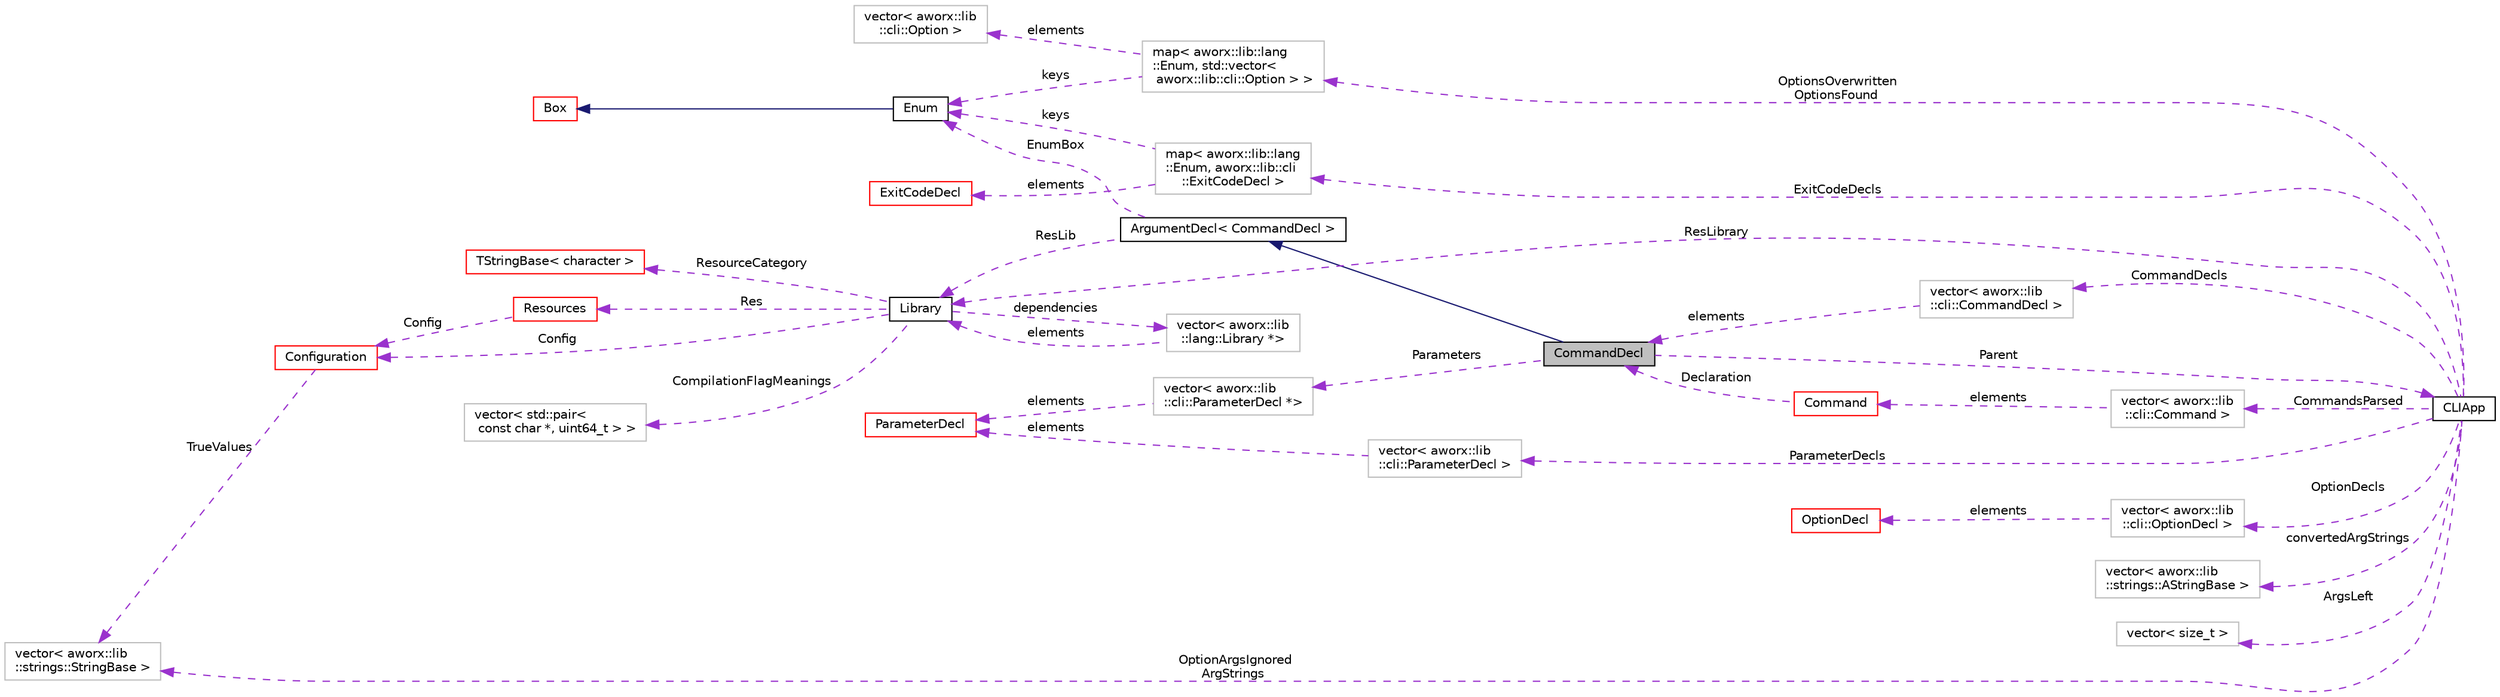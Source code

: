 digraph "CommandDecl"
{
  edge [fontname="Helvetica",fontsize="10",labelfontname="Helvetica",labelfontsize="10"];
  node [fontname="Helvetica",fontsize="10",shape=record];
  rankdir="LR";
  Node2 [label="CommandDecl",height=0.2,width=0.4,color="black", fillcolor="grey75", style="filled", fontcolor="black"];
  Node3 -> Node2 [dir="back",color="midnightblue",fontsize="10",style="solid",fontname="Helvetica"];
  Node3 [label="ArgumentDecl\< CommandDecl \>",height=0.2,width=0.4,color="black", fillcolor="white", style="filled",URL="$structaworx_1_1lib_1_1cli_1_1ArgumentDecl.html"];
  Node4 -> Node3 [dir="back",color="darkorchid3",fontsize="10",style="dashed",label=" ResLib" ,fontname="Helvetica"];
  Node4 [label="Library",height=0.2,width=0.4,color="black", fillcolor="white", style="filled",URL="$classaworx_1_1lib_1_1lang_1_1Library.html"];
  Node5 -> Node4 [dir="back",color="darkorchid3",fontsize="10",style="dashed",label=" ResourceCategory" ,fontname="Helvetica"];
  Node5 [label="TStringBase\< character \>",height=0.2,width=0.4,color="red", fillcolor="white", style="filled",URL="$classaworx_1_1lib_1_1strings_1_1TStringBase.html"];
  Node7 -> Node4 [dir="back",color="darkorchid3",fontsize="10",style="dashed",label=" Res" ,fontname="Helvetica"];
  Node7 [label="Resources",height=0.2,width=0.4,color="red", fillcolor="white", style="filled",URL="$classaworx_1_1lib_1_1lang_1_1Resources.html"];
  Node19 -> Node7 [dir="back",color="darkorchid3",fontsize="10",style="dashed",label=" Config" ,fontname="Helvetica"];
  Node19 [label="Configuration",height=0.2,width=0.4,color="red", fillcolor="white", style="filled",URL="$classaworx_1_1lib_1_1config_1_1Configuration.html"];
  Node32 -> Node19 [dir="back",color="darkorchid3",fontsize="10",style="dashed",label=" TrueValues" ,fontname="Helvetica"];
  Node32 [label="vector\< aworx::lib\l::strings::StringBase \>",height=0.2,width=0.4,color="grey75", fillcolor="white", style="filled"];
  Node37 -> Node4 [dir="back",color="darkorchid3",fontsize="10",style="dashed",label=" dependencies" ,fontname="Helvetica"];
  Node37 [label="vector\< aworx::lib\l::lang::Library *\>",height=0.2,width=0.4,color="grey75", fillcolor="white", style="filled"];
  Node4 -> Node37 [dir="back",color="darkorchid3",fontsize="10",style="dashed",label=" elements" ,fontname="Helvetica"];
  Node19 -> Node4 [dir="back",color="darkorchid3",fontsize="10",style="dashed",label=" Config" ,fontname="Helvetica"];
  Node38 -> Node4 [dir="back",color="darkorchid3",fontsize="10",style="dashed",label=" CompilationFlagMeanings" ,fontname="Helvetica"];
  Node38 [label="vector\< std::pair\<\l const char *, uint64_t \> \>",height=0.2,width=0.4,color="grey75", fillcolor="white", style="filled"];
  Node39 -> Node3 [dir="back",color="darkorchid3",fontsize="10",style="dashed",label=" EnumBox" ,fontname="Helvetica"];
  Node39 [label="Enum",height=0.2,width=0.4,color="black", fillcolor="white", style="filled",URL="$structaworx_1_1lib_1_1lang_1_1Enum.html"];
  Node40 -> Node39 [dir="back",color="midnightblue",fontsize="10",style="solid",fontname="Helvetica"];
  Node40 [label="Box",height=0.2,width=0.4,color="red", fillcolor="white", style="filled",URL="$classaworx_1_1lib_1_1boxing_1_1Box.html"];
  Node43 -> Node2 [dir="back",color="darkorchid3",fontsize="10",style="dashed",label=" Parent" ,fontname="Helvetica"];
  Node43 [label="CLIApp",height=0.2,width=0.4,color="black", fillcolor="white", style="filled",URL="$classaworx_1_1lib_1_1cli_1_1CLIApp.html"];
  Node44 -> Node43 [dir="back",color="darkorchid3",fontsize="10",style="dashed",label=" OptionDecls" ,fontname="Helvetica"];
  Node44 [label="vector\< aworx::lib\l::cli::OptionDecl \>",height=0.2,width=0.4,color="grey75", fillcolor="white", style="filled"];
  Node45 -> Node44 [dir="back",color="darkorchid3",fontsize="10",style="dashed",label=" elements" ,fontname="Helvetica"];
  Node45 [label="OptionDecl",height=0.2,width=0.4,color="red", fillcolor="white", style="filled",URL="$structaworx_1_1lib_1_1cli_1_1OptionDecl.html"];
  Node47 -> Node43 [dir="back",color="darkorchid3",fontsize="10",style="dashed",label=" OptionsOverwritten\nOptionsFound" ,fontname="Helvetica"];
  Node47 [label="map\< aworx::lib::lang\l::Enum, std::vector\<\l aworx::lib::cli::Option \> \>",height=0.2,width=0.4,color="grey75", fillcolor="white", style="filled"];
  Node48 -> Node47 [dir="back",color="darkorchid3",fontsize="10",style="dashed",label=" elements" ,fontname="Helvetica"];
  Node48 [label="vector\< aworx::lib\l::cli::Option \>",height=0.2,width=0.4,color="grey75", fillcolor="white", style="filled"];
  Node39 -> Node47 [dir="back",color="darkorchid3",fontsize="10",style="dashed",label=" keys" ,fontname="Helvetica"];
  Node12 -> Node43 [dir="back",color="darkorchid3",fontsize="10",style="dashed",label=" convertedArgStrings" ,fontname="Helvetica"];
  Node12 [label="vector\< aworx::lib\l::strings::AStringBase \>",height=0.2,width=0.4,color="grey75", fillcolor="white", style="filled"];
  Node32 -> Node43 [dir="back",color="darkorchid3",fontsize="10",style="dashed",label=" OptionArgsIgnored\nArgStrings" ,fontname="Helvetica"];
  Node4 -> Node43 [dir="back",color="darkorchid3",fontsize="10",style="dashed",label=" ResLibrary" ,fontname="Helvetica"];
  Node51 -> Node43 [dir="back",color="darkorchid3",fontsize="10",style="dashed",label=" ArgsLeft" ,fontname="Helvetica"];
  Node51 [label="vector\< size_t \>",height=0.2,width=0.4,color="grey75", fillcolor="white", style="filled"];
  Node52 -> Node43 [dir="back",color="darkorchid3",fontsize="10",style="dashed",label=" CommandsParsed" ,fontname="Helvetica"];
  Node52 [label="vector\< aworx::lib\l::cli::Command \>",height=0.2,width=0.4,color="grey75", fillcolor="white", style="filled"];
  Node53 -> Node52 [dir="back",color="darkorchid3",fontsize="10",style="dashed",label=" elements" ,fontname="Helvetica"];
  Node53 [label="Command",height=0.2,width=0.4,color="red", fillcolor="white", style="filled",URL="$structaworx_1_1lib_1_1cli_1_1Command.html"];
  Node2 -> Node53 [dir="back",color="darkorchid3",fontsize="10",style="dashed",label=" Declaration" ,fontname="Helvetica"];
  Node58 -> Node43 [dir="back",color="darkorchid3",fontsize="10",style="dashed",label=" ExitCodeDecls" ,fontname="Helvetica"];
  Node58 [label="map\< aworx::lib::lang\l::Enum, aworx::lib::cli\l::ExitCodeDecl \>",height=0.2,width=0.4,color="grey75", fillcolor="white", style="filled"];
  Node59 -> Node58 [dir="back",color="darkorchid3",fontsize="10",style="dashed",label=" elements" ,fontname="Helvetica"];
  Node59 [label="ExitCodeDecl",height=0.2,width=0.4,color="red", fillcolor="white", style="filled",URL="$structaworx_1_1lib_1_1cli_1_1ExitCodeDecl.html"];
  Node39 -> Node58 [dir="back",color="darkorchid3",fontsize="10",style="dashed",label=" keys" ,fontname="Helvetica"];
  Node61 -> Node43 [dir="back",color="darkorchid3",fontsize="10",style="dashed",label=" ParameterDecls" ,fontname="Helvetica"];
  Node61 [label="vector\< aworx::lib\l::cli::ParameterDecl \>",height=0.2,width=0.4,color="grey75", fillcolor="white", style="filled"];
  Node56 -> Node61 [dir="back",color="darkorchid3",fontsize="10",style="dashed",label=" elements" ,fontname="Helvetica"];
  Node56 [label="ParameterDecl",height=0.2,width=0.4,color="red", fillcolor="white", style="filled",URL="$structaworx_1_1lib_1_1cli_1_1ParameterDecl.html"];
  Node62 -> Node43 [dir="back",color="darkorchid3",fontsize="10",style="dashed",label=" CommandDecls" ,fontname="Helvetica"];
  Node62 [label="vector\< aworx::lib\l::cli::CommandDecl \>",height=0.2,width=0.4,color="grey75", fillcolor="white", style="filled"];
  Node2 -> Node62 [dir="back",color="darkorchid3",fontsize="10",style="dashed",label=" elements" ,fontname="Helvetica"];
  Node63 -> Node2 [dir="back",color="darkorchid3",fontsize="10",style="dashed",label=" Parameters" ,fontname="Helvetica"];
  Node63 [label="vector\< aworx::lib\l::cli::ParameterDecl *\>",height=0.2,width=0.4,color="grey75", fillcolor="white", style="filled"];
  Node56 -> Node63 [dir="back",color="darkorchid3",fontsize="10",style="dashed",label=" elements" ,fontname="Helvetica"];
}
